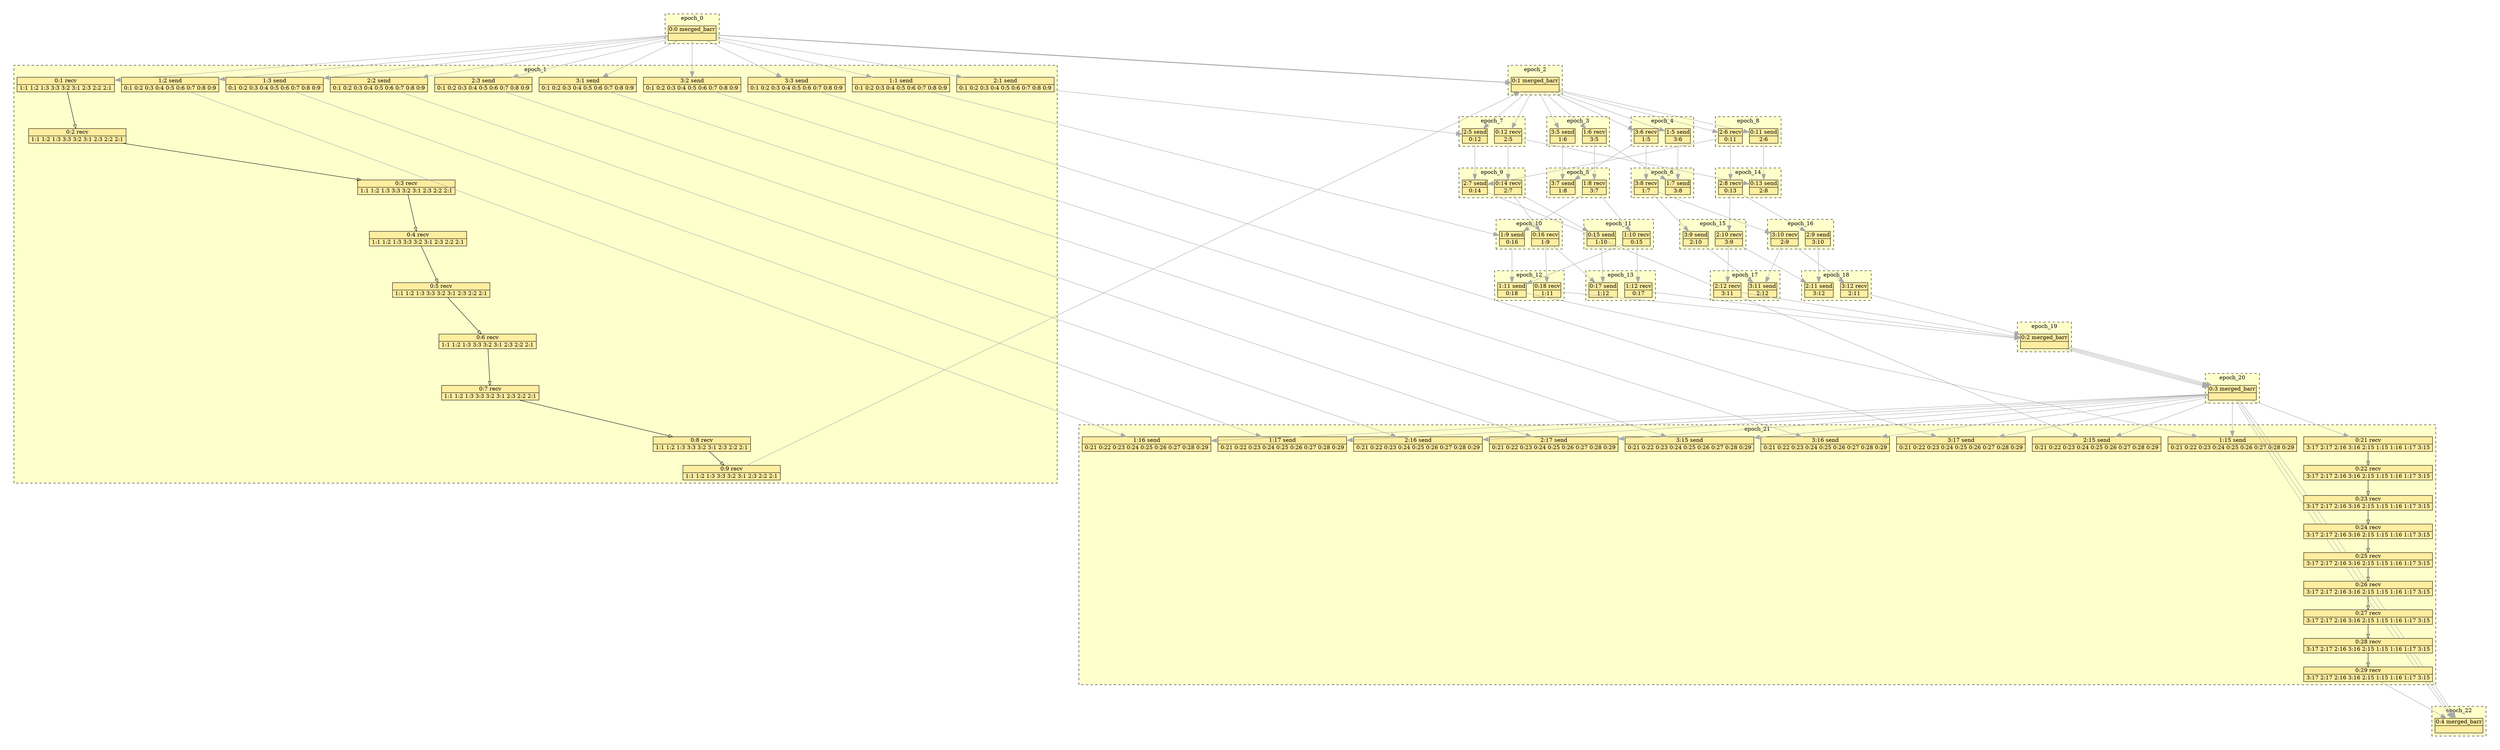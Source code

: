 digraph{node[shape=none margin=0 style=filled colorscheme=ylorrd9 fillcolor=2];compound=true;splines=line;subgraph clusterdummy0_0{style=invis;subgraph clusterdummy0_1{style=invis;subgraph clusterdummy0_2{style=invis;subgraph cluster0{style=dashed;colorscheme=ylorrd9;bgcolor=1;edge[arrowhead=empty];label=epoch_0;88[label=<<table border="0" cellborder="0" cellspacing="0"><tr><td>0:0 merged_barr</td></tr><hr/><tr><td> </td></tr></table>>];}}}}subgraph clusterdummy1_0{style=invis;subgraph clusterdummy1_1{style=invis;subgraph clusterdummy1_2{style=invis;subgraph cluster1{style=dashed;colorscheme=ylorrd9;bgcolor=1;edge[arrowhead=empty];label=epoch_1;1[label=<<table border="0" cellborder="0" cellspacing="0"><tr><td>0:1 recv</td></tr><hr/><tr><td> 1:1 1:2 1:3 3:3 3:2 3:1 2:3 2:2 2:1 </td></tr></table>>];2[label=<<table border="0" cellborder="0" cellspacing="0"><tr><td>0:2 recv</td></tr><hr/><tr><td> 1:1 1:2 1:3 3:3 3:2 3:1 2:3 2:2 2:1 </td></tr></table>>];1->2;3[label=<<table border="0" cellborder="0" cellspacing="0"><tr><td>0:3 recv</td></tr><hr/><tr><td> 1:1 1:2 1:3 3:3 3:2 3:1 2:3 2:2 2:1 </td></tr></table>>];2->3;4[label=<<table border="0" cellborder="0" cellspacing="0"><tr><td>0:4 recv</td></tr><hr/><tr><td> 1:1 1:2 1:3 3:3 3:2 3:1 2:3 2:2 2:1 </td></tr></table>>];3->4;5[label=<<table border="0" cellborder="0" cellspacing="0"><tr><td>0:5 recv</td></tr><hr/><tr><td> 1:1 1:2 1:3 3:3 3:2 3:1 2:3 2:2 2:1 </td></tr></table>>];4->5;6[label=<<table border="0" cellborder="0" cellspacing="0"><tr><td>0:6 recv</td></tr><hr/><tr><td> 1:1 1:2 1:3 3:3 3:2 3:1 2:3 2:2 2:1 </td></tr></table>>];5->6;7[label=<<table border="0" cellborder="0" cellspacing="0"><tr><td>0:7 recv</td></tr><hr/><tr><td> 1:1 1:2 1:3 3:3 3:2 3:1 2:3 2:2 2:1 </td></tr></table>>];6->7;8[label=<<table border="0" cellborder="0" cellspacing="0"><tr><td>0:8 recv</td></tr><hr/><tr><td> 1:1 1:2 1:3 3:3 3:2 3:1 2:3 2:2 2:1 </td></tr></table>>];7->8;9[label=<<table border="0" cellborder="0" cellspacing="0"><tr><td>0:9 recv</td></tr><hr/><tr><td> 1:1 1:2 1:3 3:3 3:2 3:1 2:3 2:2 2:1 </td></tr></table>>];8->9;32[label=<<table border="0" cellborder="0" cellspacing="0"><tr><td>1:1 send</td></tr><hr/><tr><td> 0:1 0:2 0:3 0:4 0:5 0:6 0:7 0:8 0:9 </td></tr></table>>];33[label=<<table border="0" cellborder="0" cellspacing="0"><tr><td>1:2 send</td></tr><hr/><tr><td> 0:1 0:2 0:3 0:4 0:5 0:6 0:7 0:8 0:9 </td></tr></table>>];34[label=<<table border="0" cellborder="0" cellspacing="0"><tr><td>1:3 send</td></tr><hr/><tr><td> 0:1 0:2 0:3 0:4 0:5 0:6 0:7 0:8 0:9 </td></tr></table>>];51[label=<<table border="0" cellborder="0" cellspacing="0"><tr><td>2:1 send</td></tr><hr/><tr><td> 0:1 0:2 0:3 0:4 0:5 0:6 0:7 0:8 0:9 </td></tr></table>>];52[label=<<table border="0" cellborder="0" cellspacing="0"><tr><td>2:2 send</td></tr><hr/><tr><td> 0:1 0:2 0:3 0:4 0:5 0:6 0:7 0:8 0:9 </td></tr></table>>];53[label=<<table border="0" cellborder="0" cellspacing="0"><tr><td>2:3 send</td></tr><hr/><tr><td> 0:1 0:2 0:3 0:4 0:5 0:6 0:7 0:8 0:9 </td></tr></table>>];70[label=<<table border="0" cellborder="0" cellspacing="0"><tr><td>3:1 send</td></tr><hr/><tr><td> 0:1 0:2 0:3 0:4 0:5 0:6 0:7 0:8 0:9 </td></tr></table>>];71[label=<<table border="0" cellborder="0" cellspacing="0"><tr><td>3:2 send</td></tr><hr/><tr><td> 0:1 0:2 0:3 0:4 0:5 0:6 0:7 0:8 0:9 </td></tr></table>>];72[label=<<table border="0" cellborder="0" cellspacing="0"><tr><td>3:3 send</td></tr><hr/><tr><td> 0:1 0:2 0:3 0:4 0:5 0:6 0:7 0:8 0:9 </td></tr></table>>];}}}}subgraph clusterdummy2_0{style=invis;subgraph clusterdummy2_1{style=invis;subgraph clusterdummy2_2{style=invis;subgraph cluster2{style=dashed;colorscheme=ylorrd9;bgcolor=1;edge[arrowhead=empty];label=epoch_2;89[label=<<table border="0" cellborder="0" cellspacing="0"><tr><td>0:1 merged_barr</td></tr><hr/><tr><td> </td></tr></table>>];}}}}subgraph clusterdummy3_0{style=invis;subgraph clusterdummy3_1{style=invis;subgraph clusterdummy3_2{style=invis;subgraph cluster3{style=dashed;colorscheme=ylorrd9;bgcolor=1;edge[arrowhead=empty];label=epoch_3;37[label=<<table border="0" cellborder="0" cellspacing="0"><tr><td>1:6 recv</td></tr><hr/><tr><td> 3:5 </td></tr></table>>];74[label=<<table border="0" cellborder="0" cellspacing="0"><tr><td>3:5 send</td></tr><hr/><tr><td> 1:6 </td></tr></table>>];}}}}subgraph clusterdummy4_0{style=invis;subgraph clusterdummy4_1{style=invis;subgraph clusterdummy4_2{style=invis;subgraph cluster4{style=dashed;colorscheme=ylorrd9;bgcolor=1;edge[arrowhead=empty];label=epoch_4;36[label=<<table border="0" cellborder="0" cellspacing="0"><tr><td>1:5 send</td></tr><hr/><tr><td> 3:6 </td></tr></table>>];75[label=<<table border="0" cellborder="0" cellspacing="0"><tr><td>3:6 recv</td></tr><hr/><tr><td> 1:5 </td></tr></table>>];}}}}subgraph clusterdummy5_0{style=invis;subgraph clusterdummy5_1{style=invis;subgraph clusterdummy5_2{style=invis;subgraph cluster5{style=dashed;colorscheme=ylorrd9;bgcolor=1;edge[arrowhead=empty];label=epoch_5;39[label=<<table border="0" cellborder="0" cellspacing="0"><tr><td>1:8 recv</td></tr><hr/><tr><td> 3:7 </td></tr></table>>];76[label=<<table border="0" cellborder="0" cellspacing="0"><tr><td>3:7 send</td></tr><hr/><tr><td> 1:8 </td></tr></table>>];}}}}subgraph clusterdummy6_0{style=invis;subgraph clusterdummy6_1{style=invis;subgraph clusterdummy6_2{style=invis;subgraph cluster6{style=dashed;colorscheme=ylorrd9;bgcolor=1;edge[arrowhead=empty];label=epoch_6;38[label=<<table border="0" cellborder="0" cellspacing="0"><tr><td>1:7 send</td></tr><hr/><tr><td> 3:8 </td></tr></table>>];77[label=<<table border="0" cellborder="0" cellspacing="0"><tr><td>3:8 recv</td></tr><hr/><tr><td> 1:7 </td></tr></table>>];}}}}subgraph clusterdummy7_0{style=invis;subgraph clusterdummy7_1{style=invis;subgraph clusterdummy7_2{style=invis;subgraph cluster7{style=dashed;colorscheme=ylorrd9;bgcolor=1;edge[arrowhead=empty];label=epoch_7;12[label=<<table border="0" cellborder="0" cellspacing="0"><tr><td>0:12 recv</td></tr><hr/><tr><td> 2:5 </td></tr></table>>];55[label=<<table border="0" cellborder="0" cellspacing="0"><tr><td>2:5 send</td></tr><hr/><tr><td> 0:12 </td></tr></table>>];}}}}subgraph clusterdummy8_0{style=invis;subgraph clusterdummy8_1{style=invis;subgraph clusterdummy8_2{style=invis;subgraph cluster8{style=dashed;colorscheme=ylorrd9;bgcolor=1;edge[arrowhead=empty];label=epoch_8;11[label=<<table border="0" cellborder="0" cellspacing="0"><tr><td>0:11 send</td></tr><hr/><tr><td> 2:6 </td></tr></table>>];56[label=<<table border="0" cellborder="0" cellspacing="0"><tr><td>2:6 recv</td></tr><hr/><tr><td> 0:11 </td></tr></table>>];}}}}subgraph clusterdummy9_0{style=invis;subgraph clusterdummy9_1{style=invis;subgraph clusterdummy9_2{style=invis;subgraph cluster9{style=dashed;colorscheme=ylorrd9;bgcolor=1;edge[arrowhead=empty];label=epoch_9;14[label=<<table border="0" cellborder="0" cellspacing="0"><tr><td>0:14 recv</td></tr><hr/><tr><td> 2:7 </td></tr></table>>];57[label=<<table border="0" cellborder="0" cellspacing="0"><tr><td>2:7 send</td></tr><hr/><tr><td> 0:14 </td></tr></table>>];}}}}subgraph clusterdummy10_0{style=invis;subgraph clusterdummy10_1{style=invis;subgraph clusterdummy10_2{style=invis;subgraph cluster10{style=dashed;colorscheme=ylorrd9;bgcolor=1;edge[arrowhead=empty];label=epoch_10;16[label=<<table border="0" cellborder="0" cellspacing="0"><tr><td>0:16 recv</td></tr><hr/><tr><td> 1:9 </td></tr></table>>];40[label=<<table border="0" cellborder="0" cellspacing="0"><tr><td>1:9 send</td></tr><hr/><tr><td> 0:16 </td></tr></table>>];}}}}subgraph clusterdummy11_0{style=invis;subgraph clusterdummy11_1{style=invis;subgraph clusterdummy11_2{style=invis;subgraph cluster11{style=dashed;colorscheme=ylorrd9;bgcolor=1;edge[arrowhead=empty];label=epoch_11;15[label=<<table border="0" cellborder="0" cellspacing="0"><tr><td>0:15 send</td></tr><hr/><tr><td> 1:10 </td></tr></table>>];41[label=<<table border="0" cellborder="0" cellspacing="0"><tr><td>1:10 recv</td></tr><hr/><tr><td> 0:15 </td></tr></table>>];}}}}subgraph clusterdummy12_0{style=invis;subgraph clusterdummy12_1{style=invis;subgraph clusterdummy12_2{style=invis;subgraph cluster12{style=dashed;colorscheme=ylorrd9;bgcolor=1;edge[arrowhead=empty];label=epoch_12;18[label=<<table border="0" cellborder="0" cellspacing="0"><tr><td>0:18 recv</td></tr><hr/><tr><td> 1:11 </td></tr></table>>];42[label=<<table border="0" cellborder="0" cellspacing="0"><tr><td>1:11 send</td></tr><hr/><tr><td> 0:18 </td></tr></table>>];}}}}subgraph clusterdummy13_0{style=invis;subgraph clusterdummy13_1{style=invis;subgraph clusterdummy13_2{style=invis;subgraph cluster13{style=dashed;colorscheme=ylorrd9;bgcolor=1;edge[arrowhead=empty];label=epoch_13;17[label=<<table border="0" cellborder="0" cellspacing="0"><tr><td>0:17 send</td></tr><hr/><tr><td> 1:12 </td></tr></table>>];43[label=<<table border="0" cellborder="0" cellspacing="0"><tr><td>1:12 recv</td></tr><hr/><tr><td> 0:17 </td></tr></table>>];}}}}subgraph clusterdummy14_0{style=invis;subgraph clusterdummy14_1{style=invis;subgraph clusterdummy14_2{style=invis;subgraph cluster14{style=dashed;colorscheme=ylorrd9;bgcolor=1;edge[arrowhead=empty];label=epoch_14;13[label=<<table border="0" cellborder="0" cellspacing="0"><tr><td>0:13 send</td></tr><hr/><tr><td> 2:8 </td></tr></table>>];58[label=<<table border="0" cellborder="0" cellspacing="0"><tr><td>2:8 recv</td></tr><hr/><tr><td> 0:13 </td></tr></table>>];}}}}subgraph clusterdummy15_0{style=invis;subgraph clusterdummy15_1{style=invis;subgraph clusterdummy15_2{style=invis;subgraph cluster15{style=dashed;colorscheme=ylorrd9;bgcolor=1;edge[arrowhead=empty];label=epoch_15;60[label=<<table border="0" cellborder="0" cellspacing="0"><tr><td>2:10 recv</td></tr><hr/><tr><td> 3:9 </td></tr></table>>];78[label=<<table border="0" cellborder="0" cellspacing="0"><tr><td>3:9 send</td></tr><hr/><tr><td> 2:10 </td></tr></table>>];}}}}subgraph clusterdummy16_0{style=invis;subgraph clusterdummy16_1{style=invis;subgraph clusterdummy16_2{style=invis;subgraph cluster16{style=dashed;colorscheme=ylorrd9;bgcolor=1;edge[arrowhead=empty];label=epoch_16;59[label=<<table border="0" cellborder="0" cellspacing="0"><tr><td>2:9 send</td></tr><hr/><tr><td> 3:10 </td></tr></table>>];79[label=<<table border="0" cellborder="0" cellspacing="0"><tr><td>3:10 recv</td></tr><hr/><tr><td> 2:9 </td></tr></table>>];}}}}subgraph clusterdummy17_0{style=invis;subgraph clusterdummy17_1{style=invis;subgraph clusterdummy17_2{style=invis;subgraph cluster17{style=dashed;colorscheme=ylorrd9;bgcolor=1;edge[arrowhead=empty];label=epoch_17;62[label=<<table border="0" cellborder="0" cellspacing="0"><tr><td>2:12 recv</td></tr><hr/><tr><td> 3:11 </td></tr></table>>];80[label=<<table border="0" cellborder="0" cellspacing="0"><tr><td>3:11 send</td></tr><hr/><tr><td> 2:12 </td></tr></table>>];}}}}subgraph clusterdummy18_0{style=invis;subgraph clusterdummy18_1{style=invis;subgraph clusterdummy18_2{style=invis;subgraph cluster18{style=dashed;colorscheme=ylorrd9;bgcolor=1;edge[arrowhead=empty];label=epoch_18;61[label=<<table border="0" cellborder="0" cellspacing="0"><tr><td>2:11 send</td></tr><hr/><tr><td> 3:12 </td></tr></table>>];81[label=<<table border="0" cellborder="0" cellspacing="0"><tr><td>3:12 recv</td></tr><hr/><tr><td> 2:11 </td></tr></table>>];}}}}subgraph clusterdummy19_0{style=invis;subgraph clusterdummy19_1{style=invis;subgraph clusterdummy19_2{style=invis;subgraph cluster19{style=dashed;colorscheme=ylorrd9;bgcolor=1;edge[arrowhead=empty];label=epoch_19;90[label=<<table border="0" cellborder="0" cellspacing="0"><tr><td>0:2 merged_barr</td></tr><hr/><tr><td> </td></tr></table>>];}}}}subgraph clusterdummy20_0{style=invis;subgraph clusterdummy20_1{style=invis;subgraph clusterdummy20_2{style=invis;subgraph cluster20{style=dashed;colorscheme=ylorrd9;bgcolor=1;edge[arrowhead=empty];label=epoch_20;91[label=<<table border="0" cellborder="0" cellspacing="0"><tr><td>0:3 merged_barr</td></tr><hr/><tr><td> </td></tr></table>>];}}}}subgraph clusterdummy21_0{style=invis;subgraph clusterdummy21_1{style=invis;subgraph clusterdummy21_2{style=invis;subgraph cluster21{style=dashed;colorscheme=ylorrd9;bgcolor=1;edge[arrowhead=empty];label=epoch_21;21[label=<<table border="0" cellborder="0" cellspacing="0"><tr><td>0:21 recv</td></tr><hr/><tr><td> 3:17 2:17 2:16 3:16 2:15 1:15 1:16 1:17 3:15 </td></tr></table>>];22[label=<<table border="0" cellborder="0" cellspacing="0"><tr><td>0:22 recv</td></tr><hr/><tr><td> 3:17 2:17 2:16 3:16 2:15 1:15 1:16 1:17 3:15 </td></tr></table>>];21->22;23[label=<<table border="0" cellborder="0" cellspacing="0"><tr><td>0:23 recv</td></tr><hr/><tr><td> 3:17 2:17 2:16 3:16 2:15 1:15 1:16 1:17 3:15 </td></tr></table>>];22->23;24[label=<<table border="0" cellborder="0" cellspacing="0"><tr><td>0:24 recv</td></tr><hr/><tr><td> 3:17 2:17 2:16 3:16 2:15 1:15 1:16 1:17 3:15 </td></tr></table>>];23->24;25[label=<<table border="0" cellborder="0" cellspacing="0"><tr><td>0:25 recv</td></tr><hr/><tr><td> 3:17 2:17 2:16 3:16 2:15 1:15 1:16 1:17 3:15 </td></tr></table>>];24->25;26[label=<<table border="0" cellborder="0" cellspacing="0"><tr><td>0:26 recv</td></tr><hr/><tr><td> 3:17 2:17 2:16 3:16 2:15 1:15 1:16 1:17 3:15 </td></tr></table>>];25->26;27[label=<<table border="0" cellborder="0" cellspacing="0"><tr><td>0:27 recv</td></tr><hr/><tr><td> 3:17 2:17 2:16 3:16 2:15 1:15 1:16 1:17 3:15 </td></tr></table>>];26->27;28[label=<<table border="0" cellborder="0" cellspacing="0"><tr><td>0:28 recv</td></tr><hr/><tr><td> 3:17 2:17 2:16 3:16 2:15 1:15 1:16 1:17 3:15 </td></tr></table>>];27->28;29[label=<<table border="0" cellborder="0" cellspacing="0"><tr><td>0:29 recv</td></tr><hr/><tr><td> 3:17 2:17 2:16 3:16 2:15 1:15 1:16 1:17 3:15 </td></tr></table>>];28->29;46[label=<<table border="0" cellborder="0" cellspacing="0"><tr><td>1:15 send</td></tr><hr/><tr><td> 0:21 0:22 0:23 0:24 0:25 0:26 0:27 0:28 0:29 </td></tr></table>>];47[label=<<table border="0" cellborder="0" cellspacing="0"><tr><td>1:16 send</td></tr><hr/><tr><td> 0:21 0:22 0:23 0:24 0:25 0:26 0:27 0:28 0:29 </td></tr></table>>];48[label=<<table border="0" cellborder="0" cellspacing="0"><tr><td>1:17 send</td></tr><hr/><tr><td> 0:21 0:22 0:23 0:24 0:25 0:26 0:27 0:28 0:29 </td></tr></table>>];65[label=<<table border="0" cellborder="0" cellspacing="0"><tr><td>2:15 send</td></tr><hr/><tr><td> 0:21 0:22 0:23 0:24 0:25 0:26 0:27 0:28 0:29 </td></tr></table>>];66[label=<<table border="0" cellborder="0" cellspacing="0"><tr><td>2:16 send</td></tr><hr/><tr><td> 0:21 0:22 0:23 0:24 0:25 0:26 0:27 0:28 0:29 </td></tr></table>>];67[label=<<table border="0" cellborder="0" cellspacing="0"><tr><td>2:17 send</td></tr><hr/><tr><td> 0:21 0:22 0:23 0:24 0:25 0:26 0:27 0:28 0:29 </td></tr></table>>];84[label=<<table border="0" cellborder="0" cellspacing="0"><tr><td>3:15 send</td></tr><hr/><tr><td> 0:21 0:22 0:23 0:24 0:25 0:26 0:27 0:28 0:29 </td></tr></table>>];85[label=<<table border="0" cellborder="0" cellspacing="0"><tr><td>3:16 send</td></tr><hr/><tr><td> 0:21 0:22 0:23 0:24 0:25 0:26 0:27 0:28 0:29 </td></tr></table>>];86[label=<<table border="0" cellborder="0" cellspacing="0"><tr><td>3:17 send</td></tr><hr/><tr><td> 0:21 0:22 0:23 0:24 0:25 0:26 0:27 0:28 0:29 </td></tr></table>>];}}}}subgraph clusterdummy22_0{style=invis;subgraph clusterdummy22_1{style=invis;subgraph clusterdummy22_2{style=invis;subgraph cluster22{style=dashed;colorscheme=ylorrd9;bgcolor=1;edge[arrowhead=empty];label=epoch_22;92[label=<<table border="0" cellborder="0" cellspacing="0"><tr><td>0:4 merged_barr</td></tr><hr/><tr><td> </td></tr></table>>];}}}}subgraph clusterdummy23_0{style=invis;subgraph clusterdummy23_1{style=invis;subgraph clusterdummy23_2{style=invis;subgraph cluster23{style=dashed;colorscheme=ylorrd9;bgcolor=1;edge[arrowhead=empty];label=epoch_23;}}}}subgraph{edge[color=darkgray arrowsize=1.5];88->1;89->11;89->12;12->13;11->13;12->14;14->15;14->16;16->17;15->17;16->18;91->21;88->32;88->33;88->34;89->36;89->37;37->38;36->38;37->39;39->40;32->40;39->41;41->42;40->42;41->43;91->46;42->46;91->47;33->47;91->48;34->48;88->51;88->52;88->53;89->55;51->55;89->56;56->57;55->57;56->58;58->59;58->60;60->61;59->61;60->62;91->65;57->65;91->66;52->66;91->67;53->67;88->70;88->71;88->72;89->74;89->75;75->76;74->76;75->77;77->78;77->79;79->80;78->80;79->81;91->84;70->84;91->85;71->85;91->86;72->86;9->89;88->89;88->89;88->89;18->90;43->90;62->90;81->90;90->91;90->91;90->91;90->91;29->92;91->92;91->92;91->92;}}